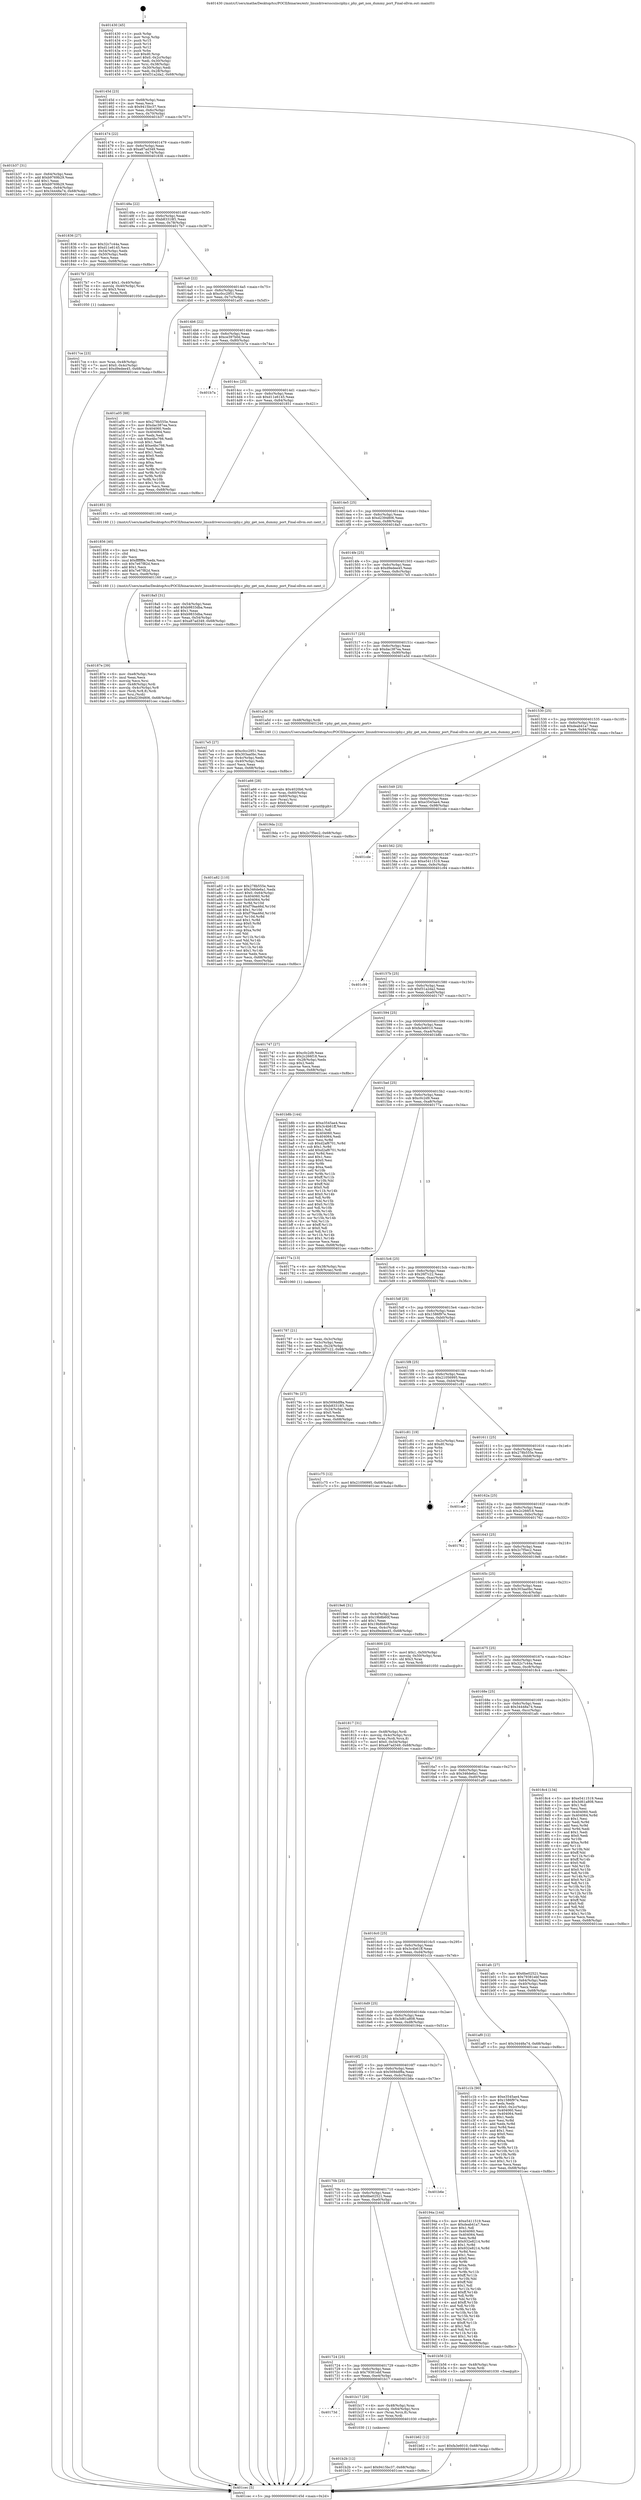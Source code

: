 digraph "0x401430" {
  label = "0x401430 (/mnt/c/Users/mathe/Desktop/tcc/POCII/binaries/extr_linuxdriversscsiisciphy.c_phy_get_non_dummy_port_Final-ollvm.out::main(0))"
  labelloc = "t"
  node[shape=record]

  Entry [label="",width=0.3,height=0.3,shape=circle,fillcolor=black,style=filled]
  "0x40145d" [label="{
     0x40145d [23]\l
     | [instrs]\l
     &nbsp;&nbsp;0x40145d \<+3\>: mov -0x68(%rbp),%eax\l
     &nbsp;&nbsp;0x401460 \<+2\>: mov %eax,%ecx\l
     &nbsp;&nbsp;0x401462 \<+6\>: sub $0x9415bc37,%ecx\l
     &nbsp;&nbsp;0x401468 \<+3\>: mov %eax,-0x6c(%rbp)\l
     &nbsp;&nbsp;0x40146b \<+3\>: mov %ecx,-0x70(%rbp)\l
     &nbsp;&nbsp;0x40146e \<+6\>: je 0000000000401b37 \<main+0x707\>\l
  }"]
  "0x401b37" [label="{
     0x401b37 [31]\l
     | [instrs]\l
     &nbsp;&nbsp;0x401b37 \<+3\>: mov -0x64(%rbp),%eax\l
     &nbsp;&nbsp;0x401b3a \<+5\>: add $0xb9769b29,%eax\l
     &nbsp;&nbsp;0x401b3f \<+3\>: add $0x1,%eax\l
     &nbsp;&nbsp;0x401b42 \<+5\>: sub $0xb9769b29,%eax\l
     &nbsp;&nbsp;0x401b47 \<+3\>: mov %eax,-0x64(%rbp)\l
     &nbsp;&nbsp;0x401b4a \<+7\>: movl $0x34448a74,-0x68(%rbp)\l
     &nbsp;&nbsp;0x401b51 \<+5\>: jmp 0000000000401cec \<main+0x8bc\>\l
  }"]
  "0x401474" [label="{
     0x401474 [22]\l
     | [instrs]\l
     &nbsp;&nbsp;0x401474 \<+5\>: jmp 0000000000401479 \<main+0x49\>\l
     &nbsp;&nbsp;0x401479 \<+3\>: mov -0x6c(%rbp),%eax\l
     &nbsp;&nbsp;0x40147c \<+5\>: sub $0xa87ad349,%eax\l
     &nbsp;&nbsp;0x401481 \<+3\>: mov %eax,-0x74(%rbp)\l
     &nbsp;&nbsp;0x401484 \<+6\>: je 0000000000401836 \<main+0x406\>\l
  }"]
  Exit [label="",width=0.3,height=0.3,shape=circle,fillcolor=black,style=filled,peripheries=2]
  "0x401836" [label="{
     0x401836 [27]\l
     | [instrs]\l
     &nbsp;&nbsp;0x401836 \<+5\>: mov $0x32c7c44a,%eax\l
     &nbsp;&nbsp;0x40183b \<+5\>: mov $0xd11e6145,%ecx\l
     &nbsp;&nbsp;0x401840 \<+3\>: mov -0x54(%rbp),%edx\l
     &nbsp;&nbsp;0x401843 \<+3\>: cmp -0x50(%rbp),%edx\l
     &nbsp;&nbsp;0x401846 \<+3\>: cmovl %ecx,%eax\l
     &nbsp;&nbsp;0x401849 \<+3\>: mov %eax,-0x68(%rbp)\l
     &nbsp;&nbsp;0x40184c \<+5\>: jmp 0000000000401cec \<main+0x8bc\>\l
  }"]
  "0x40148a" [label="{
     0x40148a [22]\l
     | [instrs]\l
     &nbsp;&nbsp;0x40148a \<+5\>: jmp 000000000040148f \<main+0x5f\>\l
     &nbsp;&nbsp;0x40148f \<+3\>: mov -0x6c(%rbp),%eax\l
     &nbsp;&nbsp;0x401492 \<+5\>: sub $0xb83318f1,%eax\l
     &nbsp;&nbsp;0x401497 \<+3\>: mov %eax,-0x78(%rbp)\l
     &nbsp;&nbsp;0x40149a \<+6\>: je 00000000004017b7 \<main+0x387\>\l
  }"]
  "0x401b62" [label="{
     0x401b62 [12]\l
     | [instrs]\l
     &nbsp;&nbsp;0x401b62 \<+7\>: movl $0xfa3e6010,-0x68(%rbp)\l
     &nbsp;&nbsp;0x401b69 \<+5\>: jmp 0000000000401cec \<main+0x8bc\>\l
  }"]
  "0x4017b7" [label="{
     0x4017b7 [23]\l
     | [instrs]\l
     &nbsp;&nbsp;0x4017b7 \<+7\>: movl $0x1,-0x40(%rbp)\l
     &nbsp;&nbsp;0x4017be \<+4\>: movslq -0x40(%rbp),%rax\l
     &nbsp;&nbsp;0x4017c2 \<+4\>: shl $0x3,%rax\l
     &nbsp;&nbsp;0x4017c6 \<+3\>: mov %rax,%rdi\l
     &nbsp;&nbsp;0x4017c9 \<+5\>: call 0000000000401050 \<malloc@plt\>\l
     | [calls]\l
     &nbsp;&nbsp;0x401050 \{1\} (unknown)\l
  }"]
  "0x4014a0" [label="{
     0x4014a0 [22]\l
     | [instrs]\l
     &nbsp;&nbsp;0x4014a0 \<+5\>: jmp 00000000004014a5 \<main+0x75\>\l
     &nbsp;&nbsp;0x4014a5 \<+3\>: mov -0x6c(%rbp),%eax\l
     &nbsp;&nbsp;0x4014a8 \<+5\>: sub $0xc0cc2951,%eax\l
     &nbsp;&nbsp;0x4014ad \<+3\>: mov %eax,-0x7c(%rbp)\l
     &nbsp;&nbsp;0x4014b0 \<+6\>: je 0000000000401a05 \<main+0x5d5\>\l
  }"]
  "0x401b2b" [label="{
     0x401b2b [12]\l
     | [instrs]\l
     &nbsp;&nbsp;0x401b2b \<+7\>: movl $0x9415bc37,-0x68(%rbp)\l
     &nbsp;&nbsp;0x401b32 \<+5\>: jmp 0000000000401cec \<main+0x8bc\>\l
  }"]
  "0x401a05" [label="{
     0x401a05 [88]\l
     | [instrs]\l
     &nbsp;&nbsp;0x401a05 \<+5\>: mov $0x278b555e,%eax\l
     &nbsp;&nbsp;0x401a0a \<+5\>: mov $0xdac387ea,%ecx\l
     &nbsp;&nbsp;0x401a0f \<+7\>: mov 0x404060,%edx\l
     &nbsp;&nbsp;0x401a16 \<+7\>: mov 0x404064,%esi\l
     &nbsp;&nbsp;0x401a1d \<+2\>: mov %edx,%edi\l
     &nbsp;&nbsp;0x401a1f \<+6\>: sub $0xe4bc766,%edi\l
     &nbsp;&nbsp;0x401a25 \<+3\>: sub $0x1,%edi\l
     &nbsp;&nbsp;0x401a28 \<+6\>: add $0xe4bc766,%edi\l
     &nbsp;&nbsp;0x401a2e \<+3\>: imul %edi,%edx\l
     &nbsp;&nbsp;0x401a31 \<+3\>: and $0x1,%edx\l
     &nbsp;&nbsp;0x401a34 \<+3\>: cmp $0x0,%edx\l
     &nbsp;&nbsp;0x401a37 \<+4\>: sete %r8b\l
     &nbsp;&nbsp;0x401a3b \<+3\>: cmp $0xa,%esi\l
     &nbsp;&nbsp;0x401a3e \<+4\>: setl %r9b\l
     &nbsp;&nbsp;0x401a42 \<+3\>: mov %r8b,%r10b\l
     &nbsp;&nbsp;0x401a45 \<+3\>: and %r9b,%r10b\l
     &nbsp;&nbsp;0x401a48 \<+3\>: xor %r9b,%r8b\l
     &nbsp;&nbsp;0x401a4b \<+3\>: or %r8b,%r10b\l
     &nbsp;&nbsp;0x401a4e \<+4\>: test $0x1,%r10b\l
     &nbsp;&nbsp;0x401a52 \<+3\>: cmovne %ecx,%eax\l
     &nbsp;&nbsp;0x401a55 \<+3\>: mov %eax,-0x68(%rbp)\l
     &nbsp;&nbsp;0x401a58 \<+5\>: jmp 0000000000401cec \<main+0x8bc\>\l
  }"]
  "0x4014b6" [label="{
     0x4014b6 [22]\l
     | [instrs]\l
     &nbsp;&nbsp;0x4014b6 \<+5\>: jmp 00000000004014bb \<main+0x8b\>\l
     &nbsp;&nbsp;0x4014bb \<+3\>: mov -0x6c(%rbp),%eax\l
     &nbsp;&nbsp;0x4014be \<+5\>: sub $0xce397b0d,%eax\l
     &nbsp;&nbsp;0x4014c3 \<+3\>: mov %eax,-0x80(%rbp)\l
     &nbsp;&nbsp;0x4014c6 \<+6\>: je 0000000000401b7a \<main+0x74a\>\l
  }"]
  "0x40173d" [label="{
     0x40173d\l
  }", style=dashed]
  "0x401b7a" [label="{
     0x401b7a\l
  }", style=dashed]
  "0x4014cc" [label="{
     0x4014cc [25]\l
     | [instrs]\l
     &nbsp;&nbsp;0x4014cc \<+5\>: jmp 00000000004014d1 \<main+0xa1\>\l
     &nbsp;&nbsp;0x4014d1 \<+3\>: mov -0x6c(%rbp),%eax\l
     &nbsp;&nbsp;0x4014d4 \<+5\>: sub $0xd11e6145,%eax\l
     &nbsp;&nbsp;0x4014d9 \<+6\>: mov %eax,-0x84(%rbp)\l
     &nbsp;&nbsp;0x4014df \<+6\>: je 0000000000401851 \<main+0x421\>\l
  }"]
  "0x401b17" [label="{
     0x401b17 [20]\l
     | [instrs]\l
     &nbsp;&nbsp;0x401b17 \<+4\>: mov -0x48(%rbp),%rax\l
     &nbsp;&nbsp;0x401b1b \<+4\>: movslq -0x64(%rbp),%rcx\l
     &nbsp;&nbsp;0x401b1f \<+4\>: mov (%rax,%rcx,8),%rax\l
     &nbsp;&nbsp;0x401b23 \<+3\>: mov %rax,%rdi\l
     &nbsp;&nbsp;0x401b26 \<+5\>: call 0000000000401030 \<free@plt\>\l
     | [calls]\l
     &nbsp;&nbsp;0x401030 \{1\} (unknown)\l
  }"]
  "0x401851" [label="{
     0x401851 [5]\l
     | [instrs]\l
     &nbsp;&nbsp;0x401851 \<+5\>: call 0000000000401160 \<next_i\>\l
     | [calls]\l
     &nbsp;&nbsp;0x401160 \{1\} (/mnt/c/Users/mathe/Desktop/tcc/POCII/binaries/extr_linuxdriversscsiisciphy.c_phy_get_non_dummy_port_Final-ollvm.out::next_i)\l
  }"]
  "0x4014e5" [label="{
     0x4014e5 [25]\l
     | [instrs]\l
     &nbsp;&nbsp;0x4014e5 \<+5\>: jmp 00000000004014ea \<main+0xba\>\l
     &nbsp;&nbsp;0x4014ea \<+3\>: mov -0x6c(%rbp),%eax\l
     &nbsp;&nbsp;0x4014ed \<+5\>: sub $0xd2394806,%eax\l
     &nbsp;&nbsp;0x4014f2 \<+6\>: mov %eax,-0x88(%rbp)\l
     &nbsp;&nbsp;0x4014f8 \<+6\>: je 00000000004018a5 \<main+0x475\>\l
  }"]
  "0x401724" [label="{
     0x401724 [25]\l
     | [instrs]\l
     &nbsp;&nbsp;0x401724 \<+5\>: jmp 0000000000401729 \<main+0x2f9\>\l
     &nbsp;&nbsp;0x401729 \<+3\>: mov -0x6c(%rbp),%eax\l
     &nbsp;&nbsp;0x40172c \<+5\>: sub $0x79381ebf,%eax\l
     &nbsp;&nbsp;0x401731 \<+6\>: mov %eax,-0xe4(%rbp)\l
     &nbsp;&nbsp;0x401737 \<+6\>: je 0000000000401b17 \<main+0x6e7\>\l
  }"]
  "0x4018a5" [label="{
     0x4018a5 [31]\l
     | [instrs]\l
     &nbsp;&nbsp;0x4018a5 \<+3\>: mov -0x54(%rbp),%eax\l
     &nbsp;&nbsp;0x4018a8 \<+5\>: add $0xb9833dba,%eax\l
     &nbsp;&nbsp;0x4018ad \<+3\>: add $0x1,%eax\l
     &nbsp;&nbsp;0x4018b0 \<+5\>: sub $0xb9833dba,%eax\l
     &nbsp;&nbsp;0x4018b5 \<+3\>: mov %eax,-0x54(%rbp)\l
     &nbsp;&nbsp;0x4018b8 \<+7\>: movl $0xa87ad349,-0x68(%rbp)\l
     &nbsp;&nbsp;0x4018bf \<+5\>: jmp 0000000000401cec \<main+0x8bc\>\l
  }"]
  "0x4014fe" [label="{
     0x4014fe [25]\l
     | [instrs]\l
     &nbsp;&nbsp;0x4014fe \<+5\>: jmp 0000000000401503 \<main+0xd3\>\l
     &nbsp;&nbsp;0x401503 \<+3\>: mov -0x6c(%rbp),%eax\l
     &nbsp;&nbsp;0x401506 \<+5\>: sub $0xd9edee45,%eax\l
     &nbsp;&nbsp;0x40150b \<+6\>: mov %eax,-0x8c(%rbp)\l
     &nbsp;&nbsp;0x401511 \<+6\>: je 00000000004017e5 \<main+0x3b5\>\l
  }"]
  "0x401b56" [label="{
     0x401b56 [12]\l
     | [instrs]\l
     &nbsp;&nbsp;0x401b56 \<+4\>: mov -0x48(%rbp),%rax\l
     &nbsp;&nbsp;0x401b5a \<+3\>: mov %rax,%rdi\l
     &nbsp;&nbsp;0x401b5d \<+5\>: call 0000000000401030 \<free@plt\>\l
     | [calls]\l
     &nbsp;&nbsp;0x401030 \{1\} (unknown)\l
  }"]
  "0x4017e5" [label="{
     0x4017e5 [27]\l
     | [instrs]\l
     &nbsp;&nbsp;0x4017e5 \<+5\>: mov $0xc0cc2951,%eax\l
     &nbsp;&nbsp;0x4017ea \<+5\>: mov $0x303aa0bc,%ecx\l
     &nbsp;&nbsp;0x4017ef \<+3\>: mov -0x4c(%rbp),%edx\l
     &nbsp;&nbsp;0x4017f2 \<+3\>: cmp -0x40(%rbp),%edx\l
     &nbsp;&nbsp;0x4017f5 \<+3\>: cmovl %ecx,%eax\l
     &nbsp;&nbsp;0x4017f8 \<+3\>: mov %eax,-0x68(%rbp)\l
     &nbsp;&nbsp;0x4017fb \<+5\>: jmp 0000000000401cec \<main+0x8bc\>\l
  }"]
  "0x401517" [label="{
     0x401517 [25]\l
     | [instrs]\l
     &nbsp;&nbsp;0x401517 \<+5\>: jmp 000000000040151c \<main+0xec\>\l
     &nbsp;&nbsp;0x40151c \<+3\>: mov -0x6c(%rbp),%eax\l
     &nbsp;&nbsp;0x40151f \<+5\>: sub $0xdac387ea,%eax\l
     &nbsp;&nbsp;0x401524 \<+6\>: mov %eax,-0x90(%rbp)\l
     &nbsp;&nbsp;0x40152a \<+6\>: je 0000000000401a5d \<main+0x62d\>\l
  }"]
  "0x40170b" [label="{
     0x40170b [25]\l
     | [instrs]\l
     &nbsp;&nbsp;0x40170b \<+5\>: jmp 0000000000401710 \<main+0x2e0\>\l
     &nbsp;&nbsp;0x401710 \<+3\>: mov -0x6c(%rbp),%eax\l
     &nbsp;&nbsp;0x401713 \<+5\>: sub $0x6be02521,%eax\l
     &nbsp;&nbsp;0x401718 \<+6\>: mov %eax,-0xe0(%rbp)\l
     &nbsp;&nbsp;0x40171e \<+6\>: je 0000000000401b56 \<main+0x726\>\l
  }"]
  "0x401a5d" [label="{
     0x401a5d [9]\l
     | [instrs]\l
     &nbsp;&nbsp;0x401a5d \<+4\>: mov -0x48(%rbp),%rdi\l
     &nbsp;&nbsp;0x401a61 \<+5\>: call 0000000000401240 \<phy_get_non_dummy_port\>\l
     | [calls]\l
     &nbsp;&nbsp;0x401240 \{1\} (/mnt/c/Users/mathe/Desktop/tcc/POCII/binaries/extr_linuxdriversscsiisciphy.c_phy_get_non_dummy_port_Final-ollvm.out::phy_get_non_dummy_port)\l
  }"]
  "0x401530" [label="{
     0x401530 [25]\l
     | [instrs]\l
     &nbsp;&nbsp;0x401530 \<+5\>: jmp 0000000000401535 \<main+0x105\>\l
     &nbsp;&nbsp;0x401535 \<+3\>: mov -0x6c(%rbp),%eax\l
     &nbsp;&nbsp;0x401538 \<+5\>: sub $0xdeab41a7,%eax\l
     &nbsp;&nbsp;0x40153d \<+6\>: mov %eax,-0x94(%rbp)\l
     &nbsp;&nbsp;0x401543 \<+6\>: je 00000000004019da \<main+0x5aa\>\l
  }"]
  "0x401b6e" [label="{
     0x401b6e\l
  }", style=dashed]
  "0x4019da" [label="{
     0x4019da [12]\l
     | [instrs]\l
     &nbsp;&nbsp;0x4019da \<+7\>: movl $0x2c7f5ec2,-0x68(%rbp)\l
     &nbsp;&nbsp;0x4019e1 \<+5\>: jmp 0000000000401cec \<main+0x8bc\>\l
  }"]
  "0x401549" [label="{
     0x401549 [25]\l
     | [instrs]\l
     &nbsp;&nbsp;0x401549 \<+5\>: jmp 000000000040154e \<main+0x11e\>\l
     &nbsp;&nbsp;0x40154e \<+3\>: mov -0x6c(%rbp),%eax\l
     &nbsp;&nbsp;0x401551 \<+5\>: sub $0xe3545ae4,%eax\l
     &nbsp;&nbsp;0x401556 \<+6\>: mov %eax,-0x98(%rbp)\l
     &nbsp;&nbsp;0x40155c \<+6\>: je 0000000000401cde \<main+0x8ae\>\l
  }"]
  "0x401a82" [label="{
     0x401a82 [110]\l
     | [instrs]\l
     &nbsp;&nbsp;0x401a82 \<+5\>: mov $0x278b555e,%ecx\l
     &nbsp;&nbsp;0x401a87 \<+5\>: mov $0x346de6a1,%edx\l
     &nbsp;&nbsp;0x401a8c \<+7\>: movl $0x0,-0x64(%rbp)\l
     &nbsp;&nbsp;0x401a93 \<+8\>: mov 0x404060,%r8d\l
     &nbsp;&nbsp;0x401a9b \<+8\>: mov 0x404064,%r9d\l
     &nbsp;&nbsp;0x401aa3 \<+3\>: mov %r8d,%r10d\l
     &nbsp;&nbsp;0x401aa6 \<+7\>: add $0xf79aa46d,%r10d\l
     &nbsp;&nbsp;0x401aad \<+4\>: sub $0x1,%r10d\l
     &nbsp;&nbsp;0x401ab1 \<+7\>: sub $0xf79aa46d,%r10d\l
     &nbsp;&nbsp;0x401ab8 \<+4\>: imul %r10d,%r8d\l
     &nbsp;&nbsp;0x401abc \<+4\>: and $0x1,%r8d\l
     &nbsp;&nbsp;0x401ac0 \<+4\>: cmp $0x0,%r8d\l
     &nbsp;&nbsp;0x401ac4 \<+4\>: sete %r11b\l
     &nbsp;&nbsp;0x401ac8 \<+4\>: cmp $0xa,%r9d\l
     &nbsp;&nbsp;0x401acc \<+3\>: setl %bl\l
     &nbsp;&nbsp;0x401acf \<+3\>: mov %r11b,%r14b\l
     &nbsp;&nbsp;0x401ad2 \<+3\>: and %bl,%r14b\l
     &nbsp;&nbsp;0x401ad5 \<+3\>: xor %bl,%r11b\l
     &nbsp;&nbsp;0x401ad8 \<+3\>: or %r11b,%r14b\l
     &nbsp;&nbsp;0x401adb \<+4\>: test $0x1,%r14b\l
     &nbsp;&nbsp;0x401adf \<+3\>: cmovne %edx,%ecx\l
     &nbsp;&nbsp;0x401ae2 \<+3\>: mov %ecx,-0x68(%rbp)\l
     &nbsp;&nbsp;0x401ae5 \<+6\>: mov %eax,-0xec(%rbp)\l
     &nbsp;&nbsp;0x401aeb \<+5\>: jmp 0000000000401cec \<main+0x8bc\>\l
  }"]
  "0x401cde" [label="{
     0x401cde\l
  }", style=dashed]
  "0x401562" [label="{
     0x401562 [25]\l
     | [instrs]\l
     &nbsp;&nbsp;0x401562 \<+5\>: jmp 0000000000401567 \<main+0x137\>\l
     &nbsp;&nbsp;0x401567 \<+3\>: mov -0x6c(%rbp),%eax\l
     &nbsp;&nbsp;0x40156a \<+5\>: sub $0xe5411519,%eax\l
     &nbsp;&nbsp;0x40156f \<+6\>: mov %eax,-0x9c(%rbp)\l
     &nbsp;&nbsp;0x401575 \<+6\>: je 0000000000401c94 \<main+0x864\>\l
  }"]
  "0x401a66" [label="{
     0x401a66 [28]\l
     | [instrs]\l
     &nbsp;&nbsp;0x401a66 \<+10\>: movabs $0x4020b6,%rdi\l
     &nbsp;&nbsp;0x401a70 \<+4\>: mov %rax,-0x60(%rbp)\l
     &nbsp;&nbsp;0x401a74 \<+4\>: mov -0x60(%rbp),%rax\l
     &nbsp;&nbsp;0x401a78 \<+3\>: mov (%rax),%rsi\l
     &nbsp;&nbsp;0x401a7b \<+2\>: mov $0x0,%al\l
     &nbsp;&nbsp;0x401a7d \<+5\>: call 0000000000401040 \<printf@plt\>\l
     | [calls]\l
     &nbsp;&nbsp;0x401040 \{1\} (unknown)\l
  }"]
  "0x401c94" [label="{
     0x401c94\l
  }", style=dashed]
  "0x40157b" [label="{
     0x40157b [25]\l
     | [instrs]\l
     &nbsp;&nbsp;0x40157b \<+5\>: jmp 0000000000401580 \<main+0x150\>\l
     &nbsp;&nbsp;0x401580 \<+3\>: mov -0x6c(%rbp),%eax\l
     &nbsp;&nbsp;0x401583 \<+5\>: sub $0xf31a2da2,%eax\l
     &nbsp;&nbsp;0x401588 \<+6\>: mov %eax,-0xa0(%rbp)\l
     &nbsp;&nbsp;0x40158e \<+6\>: je 0000000000401747 \<main+0x317\>\l
  }"]
  "0x4016f2" [label="{
     0x4016f2 [25]\l
     | [instrs]\l
     &nbsp;&nbsp;0x4016f2 \<+5\>: jmp 00000000004016f7 \<main+0x2c7\>\l
     &nbsp;&nbsp;0x4016f7 \<+3\>: mov -0x6c(%rbp),%eax\l
     &nbsp;&nbsp;0x4016fa \<+5\>: sub $0x569ddf8a,%eax\l
     &nbsp;&nbsp;0x4016ff \<+6\>: mov %eax,-0xdc(%rbp)\l
     &nbsp;&nbsp;0x401705 \<+6\>: je 0000000000401b6e \<main+0x73e\>\l
  }"]
  "0x401747" [label="{
     0x401747 [27]\l
     | [instrs]\l
     &nbsp;&nbsp;0x401747 \<+5\>: mov $0xc0c2d9,%eax\l
     &nbsp;&nbsp;0x40174c \<+5\>: mov $0x2c266f18,%ecx\l
     &nbsp;&nbsp;0x401751 \<+3\>: mov -0x28(%rbp),%edx\l
     &nbsp;&nbsp;0x401754 \<+3\>: cmp $0x2,%edx\l
     &nbsp;&nbsp;0x401757 \<+3\>: cmovne %ecx,%eax\l
     &nbsp;&nbsp;0x40175a \<+3\>: mov %eax,-0x68(%rbp)\l
     &nbsp;&nbsp;0x40175d \<+5\>: jmp 0000000000401cec \<main+0x8bc\>\l
  }"]
  "0x401594" [label="{
     0x401594 [25]\l
     | [instrs]\l
     &nbsp;&nbsp;0x401594 \<+5\>: jmp 0000000000401599 \<main+0x169\>\l
     &nbsp;&nbsp;0x401599 \<+3\>: mov -0x6c(%rbp),%eax\l
     &nbsp;&nbsp;0x40159c \<+5\>: sub $0xfa3e6010,%eax\l
     &nbsp;&nbsp;0x4015a1 \<+6\>: mov %eax,-0xa4(%rbp)\l
     &nbsp;&nbsp;0x4015a7 \<+6\>: je 0000000000401b8b \<main+0x75b\>\l
  }"]
  "0x401cec" [label="{
     0x401cec [5]\l
     | [instrs]\l
     &nbsp;&nbsp;0x401cec \<+5\>: jmp 000000000040145d \<main+0x2d\>\l
  }"]
  "0x401430" [label="{
     0x401430 [45]\l
     | [instrs]\l
     &nbsp;&nbsp;0x401430 \<+1\>: push %rbp\l
     &nbsp;&nbsp;0x401431 \<+3\>: mov %rsp,%rbp\l
     &nbsp;&nbsp;0x401434 \<+2\>: push %r15\l
     &nbsp;&nbsp;0x401436 \<+2\>: push %r14\l
     &nbsp;&nbsp;0x401438 \<+2\>: push %r12\l
     &nbsp;&nbsp;0x40143a \<+1\>: push %rbx\l
     &nbsp;&nbsp;0x40143b \<+7\>: sub $0xd0,%rsp\l
     &nbsp;&nbsp;0x401442 \<+7\>: movl $0x0,-0x2c(%rbp)\l
     &nbsp;&nbsp;0x401449 \<+3\>: mov %edi,-0x30(%rbp)\l
     &nbsp;&nbsp;0x40144c \<+4\>: mov %rsi,-0x38(%rbp)\l
     &nbsp;&nbsp;0x401450 \<+3\>: mov -0x30(%rbp),%edi\l
     &nbsp;&nbsp;0x401453 \<+3\>: mov %edi,-0x28(%rbp)\l
     &nbsp;&nbsp;0x401456 \<+7\>: movl $0xf31a2da2,-0x68(%rbp)\l
  }"]
  "0x40194a" [label="{
     0x40194a [144]\l
     | [instrs]\l
     &nbsp;&nbsp;0x40194a \<+5\>: mov $0xe5411519,%eax\l
     &nbsp;&nbsp;0x40194f \<+5\>: mov $0xdeab41a7,%ecx\l
     &nbsp;&nbsp;0x401954 \<+2\>: mov $0x1,%dl\l
     &nbsp;&nbsp;0x401956 \<+7\>: mov 0x404060,%esi\l
     &nbsp;&nbsp;0x40195d \<+7\>: mov 0x404064,%edi\l
     &nbsp;&nbsp;0x401964 \<+3\>: mov %esi,%r8d\l
     &nbsp;&nbsp;0x401967 \<+7\>: add $0x932e8214,%r8d\l
     &nbsp;&nbsp;0x40196e \<+4\>: sub $0x1,%r8d\l
     &nbsp;&nbsp;0x401972 \<+7\>: sub $0x932e8214,%r8d\l
     &nbsp;&nbsp;0x401979 \<+4\>: imul %r8d,%esi\l
     &nbsp;&nbsp;0x40197d \<+3\>: and $0x1,%esi\l
     &nbsp;&nbsp;0x401980 \<+3\>: cmp $0x0,%esi\l
     &nbsp;&nbsp;0x401983 \<+4\>: sete %r9b\l
     &nbsp;&nbsp;0x401987 \<+3\>: cmp $0xa,%edi\l
     &nbsp;&nbsp;0x40198a \<+4\>: setl %r10b\l
     &nbsp;&nbsp;0x40198e \<+3\>: mov %r9b,%r11b\l
     &nbsp;&nbsp;0x401991 \<+4\>: xor $0xff,%r11b\l
     &nbsp;&nbsp;0x401995 \<+3\>: mov %r10b,%bl\l
     &nbsp;&nbsp;0x401998 \<+3\>: xor $0xff,%bl\l
     &nbsp;&nbsp;0x40199b \<+3\>: xor $0x1,%dl\l
     &nbsp;&nbsp;0x40199e \<+3\>: mov %r11b,%r14b\l
     &nbsp;&nbsp;0x4019a1 \<+4\>: and $0xff,%r14b\l
     &nbsp;&nbsp;0x4019a5 \<+3\>: and %dl,%r9b\l
     &nbsp;&nbsp;0x4019a8 \<+3\>: mov %bl,%r15b\l
     &nbsp;&nbsp;0x4019ab \<+4\>: and $0xff,%r15b\l
     &nbsp;&nbsp;0x4019af \<+3\>: and %dl,%r10b\l
     &nbsp;&nbsp;0x4019b2 \<+3\>: or %r9b,%r14b\l
     &nbsp;&nbsp;0x4019b5 \<+3\>: or %r10b,%r15b\l
     &nbsp;&nbsp;0x4019b8 \<+3\>: xor %r15b,%r14b\l
     &nbsp;&nbsp;0x4019bb \<+3\>: or %bl,%r11b\l
     &nbsp;&nbsp;0x4019be \<+4\>: xor $0xff,%r11b\l
     &nbsp;&nbsp;0x4019c2 \<+3\>: or $0x1,%dl\l
     &nbsp;&nbsp;0x4019c5 \<+3\>: and %dl,%r11b\l
     &nbsp;&nbsp;0x4019c8 \<+3\>: or %r11b,%r14b\l
     &nbsp;&nbsp;0x4019cb \<+4\>: test $0x1,%r14b\l
     &nbsp;&nbsp;0x4019cf \<+3\>: cmovne %ecx,%eax\l
     &nbsp;&nbsp;0x4019d2 \<+3\>: mov %eax,-0x68(%rbp)\l
     &nbsp;&nbsp;0x4019d5 \<+5\>: jmp 0000000000401cec \<main+0x8bc\>\l
  }"]
  "0x401b8b" [label="{
     0x401b8b [144]\l
     | [instrs]\l
     &nbsp;&nbsp;0x401b8b \<+5\>: mov $0xe3545ae4,%eax\l
     &nbsp;&nbsp;0x401b90 \<+5\>: mov $0x3c4b61ff,%ecx\l
     &nbsp;&nbsp;0x401b95 \<+2\>: mov $0x1,%dl\l
     &nbsp;&nbsp;0x401b97 \<+7\>: mov 0x404060,%esi\l
     &nbsp;&nbsp;0x401b9e \<+7\>: mov 0x404064,%edi\l
     &nbsp;&nbsp;0x401ba5 \<+3\>: mov %esi,%r8d\l
     &nbsp;&nbsp;0x401ba8 \<+7\>: sub $0xd2af6701,%r8d\l
     &nbsp;&nbsp;0x401baf \<+4\>: sub $0x1,%r8d\l
     &nbsp;&nbsp;0x401bb3 \<+7\>: add $0xd2af6701,%r8d\l
     &nbsp;&nbsp;0x401bba \<+4\>: imul %r8d,%esi\l
     &nbsp;&nbsp;0x401bbe \<+3\>: and $0x1,%esi\l
     &nbsp;&nbsp;0x401bc1 \<+3\>: cmp $0x0,%esi\l
     &nbsp;&nbsp;0x401bc4 \<+4\>: sete %r9b\l
     &nbsp;&nbsp;0x401bc8 \<+3\>: cmp $0xa,%edi\l
     &nbsp;&nbsp;0x401bcb \<+4\>: setl %r10b\l
     &nbsp;&nbsp;0x401bcf \<+3\>: mov %r9b,%r11b\l
     &nbsp;&nbsp;0x401bd2 \<+4\>: xor $0xff,%r11b\l
     &nbsp;&nbsp;0x401bd6 \<+3\>: mov %r10b,%bl\l
     &nbsp;&nbsp;0x401bd9 \<+3\>: xor $0xff,%bl\l
     &nbsp;&nbsp;0x401bdc \<+3\>: xor $0x0,%dl\l
     &nbsp;&nbsp;0x401bdf \<+3\>: mov %r11b,%r14b\l
     &nbsp;&nbsp;0x401be2 \<+4\>: and $0x0,%r14b\l
     &nbsp;&nbsp;0x401be6 \<+3\>: and %dl,%r9b\l
     &nbsp;&nbsp;0x401be9 \<+3\>: mov %bl,%r15b\l
     &nbsp;&nbsp;0x401bec \<+4\>: and $0x0,%r15b\l
     &nbsp;&nbsp;0x401bf0 \<+3\>: and %dl,%r10b\l
     &nbsp;&nbsp;0x401bf3 \<+3\>: or %r9b,%r14b\l
     &nbsp;&nbsp;0x401bf6 \<+3\>: or %r10b,%r15b\l
     &nbsp;&nbsp;0x401bf9 \<+3\>: xor %r15b,%r14b\l
     &nbsp;&nbsp;0x401bfc \<+3\>: or %bl,%r11b\l
     &nbsp;&nbsp;0x401bff \<+4\>: xor $0xff,%r11b\l
     &nbsp;&nbsp;0x401c03 \<+3\>: or $0x0,%dl\l
     &nbsp;&nbsp;0x401c06 \<+3\>: and %dl,%r11b\l
     &nbsp;&nbsp;0x401c09 \<+3\>: or %r11b,%r14b\l
     &nbsp;&nbsp;0x401c0c \<+4\>: test $0x1,%r14b\l
     &nbsp;&nbsp;0x401c10 \<+3\>: cmovne %ecx,%eax\l
     &nbsp;&nbsp;0x401c13 \<+3\>: mov %eax,-0x68(%rbp)\l
     &nbsp;&nbsp;0x401c16 \<+5\>: jmp 0000000000401cec \<main+0x8bc\>\l
  }"]
  "0x4015ad" [label="{
     0x4015ad [25]\l
     | [instrs]\l
     &nbsp;&nbsp;0x4015ad \<+5\>: jmp 00000000004015b2 \<main+0x182\>\l
     &nbsp;&nbsp;0x4015b2 \<+3\>: mov -0x6c(%rbp),%eax\l
     &nbsp;&nbsp;0x4015b5 \<+5\>: sub $0xc0c2d9,%eax\l
     &nbsp;&nbsp;0x4015ba \<+6\>: mov %eax,-0xa8(%rbp)\l
     &nbsp;&nbsp;0x4015c0 \<+6\>: je 000000000040177a \<main+0x34a\>\l
  }"]
  "0x4016d9" [label="{
     0x4016d9 [25]\l
     | [instrs]\l
     &nbsp;&nbsp;0x4016d9 \<+5\>: jmp 00000000004016de \<main+0x2ae\>\l
     &nbsp;&nbsp;0x4016de \<+3\>: mov -0x6c(%rbp),%eax\l
     &nbsp;&nbsp;0x4016e1 \<+5\>: sub $0x3d61a808,%eax\l
     &nbsp;&nbsp;0x4016e6 \<+6\>: mov %eax,-0xd8(%rbp)\l
     &nbsp;&nbsp;0x4016ec \<+6\>: je 000000000040194a \<main+0x51a\>\l
  }"]
  "0x40177a" [label="{
     0x40177a [13]\l
     | [instrs]\l
     &nbsp;&nbsp;0x40177a \<+4\>: mov -0x38(%rbp),%rax\l
     &nbsp;&nbsp;0x40177e \<+4\>: mov 0x8(%rax),%rdi\l
     &nbsp;&nbsp;0x401782 \<+5\>: call 0000000000401060 \<atoi@plt\>\l
     | [calls]\l
     &nbsp;&nbsp;0x401060 \{1\} (unknown)\l
  }"]
  "0x4015c6" [label="{
     0x4015c6 [25]\l
     | [instrs]\l
     &nbsp;&nbsp;0x4015c6 \<+5\>: jmp 00000000004015cb \<main+0x19b\>\l
     &nbsp;&nbsp;0x4015cb \<+3\>: mov -0x6c(%rbp),%eax\l
     &nbsp;&nbsp;0x4015ce \<+5\>: sub $0x26f7c22,%eax\l
     &nbsp;&nbsp;0x4015d3 \<+6\>: mov %eax,-0xac(%rbp)\l
     &nbsp;&nbsp;0x4015d9 \<+6\>: je 000000000040179c \<main+0x36c\>\l
  }"]
  "0x401787" [label="{
     0x401787 [21]\l
     | [instrs]\l
     &nbsp;&nbsp;0x401787 \<+3\>: mov %eax,-0x3c(%rbp)\l
     &nbsp;&nbsp;0x40178a \<+3\>: mov -0x3c(%rbp),%eax\l
     &nbsp;&nbsp;0x40178d \<+3\>: mov %eax,-0x24(%rbp)\l
     &nbsp;&nbsp;0x401790 \<+7\>: movl $0x26f7c22,-0x68(%rbp)\l
     &nbsp;&nbsp;0x401797 \<+5\>: jmp 0000000000401cec \<main+0x8bc\>\l
  }"]
  "0x401c1b" [label="{
     0x401c1b [90]\l
     | [instrs]\l
     &nbsp;&nbsp;0x401c1b \<+5\>: mov $0xe3545ae4,%eax\l
     &nbsp;&nbsp;0x401c20 \<+5\>: mov $0x1586f97e,%ecx\l
     &nbsp;&nbsp;0x401c25 \<+2\>: xor %edx,%edx\l
     &nbsp;&nbsp;0x401c27 \<+7\>: movl $0x0,-0x2c(%rbp)\l
     &nbsp;&nbsp;0x401c2e \<+7\>: mov 0x404060,%esi\l
     &nbsp;&nbsp;0x401c35 \<+7\>: mov 0x404064,%edi\l
     &nbsp;&nbsp;0x401c3c \<+3\>: sub $0x1,%edx\l
     &nbsp;&nbsp;0x401c3f \<+3\>: mov %esi,%r8d\l
     &nbsp;&nbsp;0x401c42 \<+3\>: add %edx,%r8d\l
     &nbsp;&nbsp;0x401c45 \<+4\>: imul %r8d,%esi\l
     &nbsp;&nbsp;0x401c49 \<+3\>: and $0x1,%esi\l
     &nbsp;&nbsp;0x401c4c \<+3\>: cmp $0x0,%esi\l
     &nbsp;&nbsp;0x401c4f \<+4\>: sete %r9b\l
     &nbsp;&nbsp;0x401c53 \<+3\>: cmp $0xa,%edi\l
     &nbsp;&nbsp;0x401c56 \<+4\>: setl %r10b\l
     &nbsp;&nbsp;0x401c5a \<+3\>: mov %r9b,%r11b\l
     &nbsp;&nbsp;0x401c5d \<+3\>: and %r10b,%r11b\l
     &nbsp;&nbsp;0x401c60 \<+3\>: xor %r10b,%r9b\l
     &nbsp;&nbsp;0x401c63 \<+3\>: or %r9b,%r11b\l
     &nbsp;&nbsp;0x401c66 \<+4\>: test $0x1,%r11b\l
     &nbsp;&nbsp;0x401c6a \<+3\>: cmovne %ecx,%eax\l
     &nbsp;&nbsp;0x401c6d \<+3\>: mov %eax,-0x68(%rbp)\l
     &nbsp;&nbsp;0x401c70 \<+5\>: jmp 0000000000401cec \<main+0x8bc\>\l
  }"]
  "0x40179c" [label="{
     0x40179c [27]\l
     | [instrs]\l
     &nbsp;&nbsp;0x40179c \<+5\>: mov $0x569ddf8a,%eax\l
     &nbsp;&nbsp;0x4017a1 \<+5\>: mov $0xb83318f1,%ecx\l
     &nbsp;&nbsp;0x4017a6 \<+3\>: mov -0x24(%rbp),%edx\l
     &nbsp;&nbsp;0x4017a9 \<+3\>: cmp $0x0,%edx\l
     &nbsp;&nbsp;0x4017ac \<+3\>: cmove %ecx,%eax\l
     &nbsp;&nbsp;0x4017af \<+3\>: mov %eax,-0x68(%rbp)\l
     &nbsp;&nbsp;0x4017b2 \<+5\>: jmp 0000000000401cec \<main+0x8bc\>\l
  }"]
  "0x4015df" [label="{
     0x4015df [25]\l
     | [instrs]\l
     &nbsp;&nbsp;0x4015df \<+5\>: jmp 00000000004015e4 \<main+0x1b4\>\l
     &nbsp;&nbsp;0x4015e4 \<+3\>: mov -0x6c(%rbp),%eax\l
     &nbsp;&nbsp;0x4015e7 \<+5\>: sub $0x1586f97e,%eax\l
     &nbsp;&nbsp;0x4015ec \<+6\>: mov %eax,-0xb0(%rbp)\l
     &nbsp;&nbsp;0x4015f2 \<+6\>: je 0000000000401c75 \<main+0x845\>\l
  }"]
  "0x4017ce" [label="{
     0x4017ce [23]\l
     | [instrs]\l
     &nbsp;&nbsp;0x4017ce \<+4\>: mov %rax,-0x48(%rbp)\l
     &nbsp;&nbsp;0x4017d2 \<+7\>: movl $0x0,-0x4c(%rbp)\l
     &nbsp;&nbsp;0x4017d9 \<+7\>: movl $0xd9edee45,-0x68(%rbp)\l
     &nbsp;&nbsp;0x4017e0 \<+5\>: jmp 0000000000401cec \<main+0x8bc\>\l
  }"]
  "0x4016c0" [label="{
     0x4016c0 [25]\l
     | [instrs]\l
     &nbsp;&nbsp;0x4016c0 \<+5\>: jmp 00000000004016c5 \<main+0x295\>\l
     &nbsp;&nbsp;0x4016c5 \<+3\>: mov -0x6c(%rbp),%eax\l
     &nbsp;&nbsp;0x4016c8 \<+5\>: sub $0x3c4b61ff,%eax\l
     &nbsp;&nbsp;0x4016cd \<+6\>: mov %eax,-0xd4(%rbp)\l
     &nbsp;&nbsp;0x4016d3 \<+6\>: je 0000000000401c1b \<main+0x7eb\>\l
  }"]
  "0x401c75" [label="{
     0x401c75 [12]\l
     | [instrs]\l
     &nbsp;&nbsp;0x401c75 \<+7\>: movl $0x21056995,-0x68(%rbp)\l
     &nbsp;&nbsp;0x401c7c \<+5\>: jmp 0000000000401cec \<main+0x8bc\>\l
  }"]
  "0x4015f8" [label="{
     0x4015f8 [25]\l
     | [instrs]\l
     &nbsp;&nbsp;0x4015f8 \<+5\>: jmp 00000000004015fd \<main+0x1cd\>\l
     &nbsp;&nbsp;0x4015fd \<+3\>: mov -0x6c(%rbp),%eax\l
     &nbsp;&nbsp;0x401600 \<+5\>: sub $0x21056995,%eax\l
     &nbsp;&nbsp;0x401605 \<+6\>: mov %eax,-0xb4(%rbp)\l
     &nbsp;&nbsp;0x40160b \<+6\>: je 0000000000401c81 \<main+0x851\>\l
  }"]
  "0x401af0" [label="{
     0x401af0 [12]\l
     | [instrs]\l
     &nbsp;&nbsp;0x401af0 \<+7\>: movl $0x34448a74,-0x68(%rbp)\l
     &nbsp;&nbsp;0x401af7 \<+5\>: jmp 0000000000401cec \<main+0x8bc\>\l
  }"]
  "0x401c81" [label="{
     0x401c81 [19]\l
     | [instrs]\l
     &nbsp;&nbsp;0x401c81 \<+3\>: mov -0x2c(%rbp),%eax\l
     &nbsp;&nbsp;0x401c84 \<+7\>: add $0xd0,%rsp\l
     &nbsp;&nbsp;0x401c8b \<+1\>: pop %rbx\l
     &nbsp;&nbsp;0x401c8c \<+2\>: pop %r12\l
     &nbsp;&nbsp;0x401c8e \<+2\>: pop %r14\l
     &nbsp;&nbsp;0x401c90 \<+2\>: pop %r15\l
     &nbsp;&nbsp;0x401c92 \<+1\>: pop %rbp\l
     &nbsp;&nbsp;0x401c93 \<+1\>: ret\l
  }"]
  "0x401611" [label="{
     0x401611 [25]\l
     | [instrs]\l
     &nbsp;&nbsp;0x401611 \<+5\>: jmp 0000000000401616 \<main+0x1e6\>\l
     &nbsp;&nbsp;0x401616 \<+3\>: mov -0x6c(%rbp),%eax\l
     &nbsp;&nbsp;0x401619 \<+5\>: sub $0x278b555e,%eax\l
     &nbsp;&nbsp;0x40161e \<+6\>: mov %eax,-0xb8(%rbp)\l
     &nbsp;&nbsp;0x401624 \<+6\>: je 0000000000401ca0 \<main+0x870\>\l
  }"]
  "0x4016a7" [label="{
     0x4016a7 [25]\l
     | [instrs]\l
     &nbsp;&nbsp;0x4016a7 \<+5\>: jmp 00000000004016ac \<main+0x27c\>\l
     &nbsp;&nbsp;0x4016ac \<+3\>: mov -0x6c(%rbp),%eax\l
     &nbsp;&nbsp;0x4016af \<+5\>: sub $0x346de6a1,%eax\l
     &nbsp;&nbsp;0x4016b4 \<+6\>: mov %eax,-0xd0(%rbp)\l
     &nbsp;&nbsp;0x4016ba \<+6\>: je 0000000000401af0 \<main+0x6c0\>\l
  }"]
  "0x401ca0" [label="{
     0x401ca0\l
  }", style=dashed]
  "0x40162a" [label="{
     0x40162a [25]\l
     | [instrs]\l
     &nbsp;&nbsp;0x40162a \<+5\>: jmp 000000000040162f \<main+0x1ff\>\l
     &nbsp;&nbsp;0x40162f \<+3\>: mov -0x6c(%rbp),%eax\l
     &nbsp;&nbsp;0x401632 \<+5\>: sub $0x2c266f18,%eax\l
     &nbsp;&nbsp;0x401637 \<+6\>: mov %eax,-0xbc(%rbp)\l
     &nbsp;&nbsp;0x40163d \<+6\>: je 0000000000401762 \<main+0x332\>\l
  }"]
  "0x401afc" [label="{
     0x401afc [27]\l
     | [instrs]\l
     &nbsp;&nbsp;0x401afc \<+5\>: mov $0x6be02521,%eax\l
     &nbsp;&nbsp;0x401b01 \<+5\>: mov $0x79381ebf,%ecx\l
     &nbsp;&nbsp;0x401b06 \<+3\>: mov -0x64(%rbp),%edx\l
     &nbsp;&nbsp;0x401b09 \<+3\>: cmp -0x40(%rbp),%edx\l
     &nbsp;&nbsp;0x401b0c \<+3\>: cmovl %ecx,%eax\l
     &nbsp;&nbsp;0x401b0f \<+3\>: mov %eax,-0x68(%rbp)\l
     &nbsp;&nbsp;0x401b12 \<+5\>: jmp 0000000000401cec \<main+0x8bc\>\l
  }"]
  "0x401762" [label="{
     0x401762\l
  }", style=dashed]
  "0x401643" [label="{
     0x401643 [25]\l
     | [instrs]\l
     &nbsp;&nbsp;0x401643 \<+5\>: jmp 0000000000401648 \<main+0x218\>\l
     &nbsp;&nbsp;0x401648 \<+3\>: mov -0x6c(%rbp),%eax\l
     &nbsp;&nbsp;0x40164b \<+5\>: sub $0x2c7f5ec2,%eax\l
     &nbsp;&nbsp;0x401650 \<+6\>: mov %eax,-0xc0(%rbp)\l
     &nbsp;&nbsp;0x401656 \<+6\>: je 00000000004019e6 \<main+0x5b6\>\l
  }"]
  "0x40168e" [label="{
     0x40168e [25]\l
     | [instrs]\l
     &nbsp;&nbsp;0x40168e \<+5\>: jmp 0000000000401693 \<main+0x263\>\l
     &nbsp;&nbsp;0x401693 \<+3\>: mov -0x6c(%rbp),%eax\l
     &nbsp;&nbsp;0x401696 \<+5\>: sub $0x34448a74,%eax\l
     &nbsp;&nbsp;0x40169b \<+6\>: mov %eax,-0xcc(%rbp)\l
     &nbsp;&nbsp;0x4016a1 \<+6\>: je 0000000000401afc \<main+0x6cc\>\l
  }"]
  "0x4019e6" [label="{
     0x4019e6 [31]\l
     | [instrs]\l
     &nbsp;&nbsp;0x4019e6 \<+3\>: mov -0x4c(%rbp),%eax\l
     &nbsp;&nbsp;0x4019e9 \<+5\>: sub $0x19b8b60f,%eax\l
     &nbsp;&nbsp;0x4019ee \<+3\>: add $0x1,%eax\l
     &nbsp;&nbsp;0x4019f1 \<+5\>: add $0x19b8b60f,%eax\l
     &nbsp;&nbsp;0x4019f6 \<+3\>: mov %eax,-0x4c(%rbp)\l
     &nbsp;&nbsp;0x4019f9 \<+7\>: movl $0xd9edee45,-0x68(%rbp)\l
     &nbsp;&nbsp;0x401a00 \<+5\>: jmp 0000000000401cec \<main+0x8bc\>\l
  }"]
  "0x40165c" [label="{
     0x40165c [25]\l
     | [instrs]\l
     &nbsp;&nbsp;0x40165c \<+5\>: jmp 0000000000401661 \<main+0x231\>\l
     &nbsp;&nbsp;0x401661 \<+3\>: mov -0x6c(%rbp),%eax\l
     &nbsp;&nbsp;0x401664 \<+5\>: sub $0x303aa0bc,%eax\l
     &nbsp;&nbsp;0x401669 \<+6\>: mov %eax,-0xc4(%rbp)\l
     &nbsp;&nbsp;0x40166f \<+6\>: je 0000000000401800 \<main+0x3d0\>\l
  }"]
  "0x4018c4" [label="{
     0x4018c4 [134]\l
     | [instrs]\l
     &nbsp;&nbsp;0x4018c4 \<+5\>: mov $0xe5411519,%eax\l
     &nbsp;&nbsp;0x4018c9 \<+5\>: mov $0x3d61a808,%ecx\l
     &nbsp;&nbsp;0x4018ce \<+2\>: mov $0x1,%dl\l
     &nbsp;&nbsp;0x4018d0 \<+2\>: xor %esi,%esi\l
     &nbsp;&nbsp;0x4018d2 \<+7\>: mov 0x404060,%edi\l
     &nbsp;&nbsp;0x4018d9 \<+8\>: mov 0x404064,%r8d\l
     &nbsp;&nbsp;0x4018e1 \<+3\>: sub $0x1,%esi\l
     &nbsp;&nbsp;0x4018e4 \<+3\>: mov %edi,%r9d\l
     &nbsp;&nbsp;0x4018e7 \<+3\>: add %esi,%r9d\l
     &nbsp;&nbsp;0x4018ea \<+4\>: imul %r9d,%edi\l
     &nbsp;&nbsp;0x4018ee \<+3\>: and $0x1,%edi\l
     &nbsp;&nbsp;0x4018f1 \<+3\>: cmp $0x0,%edi\l
     &nbsp;&nbsp;0x4018f4 \<+4\>: sete %r10b\l
     &nbsp;&nbsp;0x4018f8 \<+4\>: cmp $0xa,%r8d\l
     &nbsp;&nbsp;0x4018fc \<+4\>: setl %r11b\l
     &nbsp;&nbsp;0x401900 \<+3\>: mov %r10b,%bl\l
     &nbsp;&nbsp;0x401903 \<+3\>: xor $0xff,%bl\l
     &nbsp;&nbsp;0x401906 \<+3\>: mov %r11b,%r14b\l
     &nbsp;&nbsp;0x401909 \<+4\>: xor $0xff,%r14b\l
     &nbsp;&nbsp;0x40190d \<+3\>: xor $0x0,%dl\l
     &nbsp;&nbsp;0x401910 \<+3\>: mov %bl,%r15b\l
     &nbsp;&nbsp;0x401913 \<+4\>: and $0x0,%r15b\l
     &nbsp;&nbsp;0x401917 \<+3\>: and %dl,%r10b\l
     &nbsp;&nbsp;0x40191a \<+3\>: mov %r14b,%r12b\l
     &nbsp;&nbsp;0x40191d \<+4\>: and $0x0,%r12b\l
     &nbsp;&nbsp;0x401921 \<+3\>: and %dl,%r11b\l
     &nbsp;&nbsp;0x401924 \<+3\>: or %r10b,%r15b\l
     &nbsp;&nbsp;0x401927 \<+3\>: or %r11b,%r12b\l
     &nbsp;&nbsp;0x40192a \<+3\>: xor %r12b,%r15b\l
     &nbsp;&nbsp;0x40192d \<+3\>: or %r14b,%bl\l
     &nbsp;&nbsp;0x401930 \<+3\>: xor $0xff,%bl\l
     &nbsp;&nbsp;0x401933 \<+3\>: or $0x0,%dl\l
     &nbsp;&nbsp;0x401936 \<+2\>: and %dl,%bl\l
     &nbsp;&nbsp;0x401938 \<+3\>: or %bl,%r15b\l
     &nbsp;&nbsp;0x40193b \<+4\>: test $0x1,%r15b\l
     &nbsp;&nbsp;0x40193f \<+3\>: cmovne %ecx,%eax\l
     &nbsp;&nbsp;0x401942 \<+3\>: mov %eax,-0x68(%rbp)\l
     &nbsp;&nbsp;0x401945 \<+5\>: jmp 0000000000401cec \<main+0x8bc\>\l
  }"]
  "0x401800" [label="{
     0x401800 [23]\l
     | [instrs]\l
     &nbsp;&nbsp;0x401800 \<+7\>: movl $0x1,-0x50(%rbp)\l
     &nbsp;&nbsp;0x401807 \<+4\>: movslq -0x50(%rbp),%rax\l
     &nbsp;&nbsp;0x40180b \<+4\>: shl $0x3,%rax\l
     &nbsp;&nbsp;0x40180f \<+3\>: mov %rax,%rdi\l
     &nbsp;&nbsp;0x401812 \<+5\>: call 0000000000401050 \<malloc@plt\>\l
     | [calls]\l
     &nbsp;&nbsp;0x401050 \{1\} (unknown)\l
  }"]
  "0x401675" [label="{
     0x401675 [25]\l
     | [instrs]\l
     &nbsp;&nbsp;0x401675 \<+5\>: jmp 000000000040167a \<main+0x24a\>\l
     &nbsp;&nbsp;0x40167a \<+3\>: mov -0x6c(%rbp),%eax\l
     &nbsp;&nbsp;0x40167d \<+5\>: sub $0x32c7c44a,%eax\l
     &nbsp;&nbsp;0x401682 \<+6\>: mov %eax,-0xc8(%rbp)\l
     &nbsp;&nbsp;0x401688 \<+6\>: je 00000000004018c4 \<main+0x494\>\l
  }"]
  "0x401817" [label="{
     0x401817 [31]\l
     | [instrs]\l
     &nbsp;&nbsp;0x401817 \<+4\>: mov -0x48(%rbp),%rdi\l
     &nbsp;&nbsp;0x40181b \<+4\>: movslq -0x4c(%rbp),%rcx\l
     &nbsp;&nbsp;0x40181f \<+4\>: mov %rax,(%rdi,%rcx,8)\l
     &nbsp;&nbsp;0x401823 \<+7\>: movl $0x0,-0x54(%rbp)\l
     &nbsp;&nbsp;0x40182a \<+7\>: movl $0xa87ad349,-0x68(%rbp)\l
     &nbsp;&nbsp;0x401831 \<+5\>: jmp 0000000000401cec \<main+0x8bc\>\l
  }"]
  "0x401856" [label="{
     0x401856 [40]\l
     | [instrs]\l
     &nbsp;&nbsp;0x401856 \<+5\>: mov $0x2,%ecx\l
     &nbsp;&nbsp;0x40185b \<+1\>: cltd\l
     &nbsp;&nbsp;0x40185c \<+2\>: idiv %ecx\l
     &nbsp;&nbsp;0x40185e \<+6\>: imul $0xfffffffe,%edx,%ecx\l
     &nbsp;&nbsp;0x401864 \<+6\>: sub $0x7e67f82d,%ecx\l
     &nbsp;&nbsp;0x40186a \<+3\>: add $0x1,%ecx\l
     &nbsp;&nbsp;0x40186d \<+6\>: add $0x7e67f82d,%ecx\l
     &nbsp;&nbsp;0x401873 \<+6\>: mov %ecx,-0xe8(%rbp)\l
     &nbsp;&nbsp;0x401879 \<+5\>: call 0000000000401160 \<next_i\>\l
     | [calls]\l
     &nbsp;&nbsp;0x401160 \{1\} (/mnt/c/Users/mathe/Desktop/tcc/POCII/binaries/extr_linuxdriversscsiisciphy.c_phy_get_non_dummy_port_Final-ollvm.out::next_i)\l
  }"]
  "0x40187e" [label="{
     0x40187e [39]\l
     | [instrs]\l
     &nbsp;&nbsp;0x40187e \<+6\>: mov -0xe8(%rbp),%ecx\l
     &nbsp;&nbsp;0x401884 \<+3\>: imul %eax,%ecx\l
     &nbsp;&nbsp;0x401887 \<+3\>: movslq %ecx,%rsi\l
     &nbsp;&nbsp;0x40188a \<+4\>: mov -0x48(%rbp),%rdi\l
     &nbsp;&nbsp;0x40188e \<+4\>: movslq -0x4c(%rbp),%r8\l
     &nbsp;&nbsp;0x401892 \<+4\>: mov (%rdi,%r8,8),%rdi\l
     &nbsp;&nbsp;0x401896 \<+3\>: mov %rsi,(%rdi)\l
     &nbsp;&nbsp;0x401899 \<+7\>: movl $0xd2394806,-0x68(%rbp)\l
     &nbsp;&nbsp;0x4018a0 \<+5\>: jmp 0000000000401cec \<main+0x8bc\>\l
  }"]
  Entry -> "0x401430" [label=" 1"]
  "0x40145d" -> "0x401b37" [label=" 1"]
  "0x40145d" -> "0x401474" [label=" 26"]
  "0x401c81" -> Exit [label=" 1"]
  "0x401474" -> "0x401836" [label=" 2"]
  "0x401474" -> "0x40148a" [label=" 24"]
  "0x401c75" -> "0x401cec" [label=" 1"]
  "0x40148a" -> "0x4017b7" [label=" 1"]
  "0x40148a" -> "0x4014a0" [label=" 23"]
  "0x401c1b" -> "0x401cec" [label=" 1"]
  "0x4014a0" -> "0x401a05" [label=" 1"]
  "0x4014a0" -> "0x4014b6" [label=" 22"]
  "0x401b8b" -> "0x401cec" [label=" 1"]
  "0x4014b6" -> "0x401b7a" [label=" 0"]
  "0x4014b6" -> "0x4014cc" [label=" 22"]
  "0x401b62" -> "0x401cec" [label=" 1"]
  "0x4014cc" -> "0x401851" [label=" 1"]
  "0x4014cc" -> "0x4014e5" [label=" 21"]
  "0x401b56" -> "0x401b62" [label=" 1"]
  "0x4014e5" -> "0x4018a5" [label=" 1"]
  "0x4014e5" -> "0x4014fe" [label=" 20"]
  "0x401b2b" -> "0x401cec" [label=" 1"]
  "0x4014fe" -> "0x4017e5" [label=" 2"]
  "0x4014fe" -> "0x401517" [label=" 18"]
  "0x401b17" -> "0x401b2b" [label=" 1"]
  "0x401517" -> "0x401a5d" [label=" 1"]
  "0x401517" -> "0x401530" [label=" 17"]
  "0x401724" -> "0x401b17" [label=" 1"]
  "0x401530" -> "0x4019da" [label=" 1"]
  "0x401530" -> "0x401549" [label=" 16"]
  "0x401b37" -> "0x401cec" [label=" 1"]
  "0x401549" -> "0x401cde" [label=" 0"]
  "0x401549" -> "0x401562" [label=" 16"]
  "0x40170b" -> "0x401b56" [label=" 1"]
  "0x401562" -> "0x401c94" [label=" 0"]
  "0x401562" -> "0x40157b" [label=" 16"]
  "0x401724" -> "0x40173d" [label=" 0"]
  "0x40157b" -> "0x401747" [label=" 1"]
  "0x40157b" -> "0x401594" [label=" 15"]
  "0x401747" -> "0x401cec" [label=" 1"]
  "0x401430" -> "0x40145d" [label=" 1"]
  "0x401cec" -> "0x40145d" [label=" 26"]
  "0x4016f2" -> "0x40170b" [label=" 2"]
  "0x401594" -> "0x401b8b" [label=" 1"]
  "0x401594" -> "0x4015ad" [label=" 14"]
  "0x4016f2" -> "0x401b6e" [label=" 0"]
  "0x4015ad" -> "0x40177a" [label=" 1"]
  "0x4015ad" -> "0x4015c6" [label=" 13"]
  "0x40177a" -> "0x401787" [label=" 1"]
  "0x401787" -> "0x401cec" [label=" 1"]
  "0x401afc" -> "0x401cec" [label=" 2"]
  "0x4015c6" -> "0x40179c" [label=" 1"]
  "0x4015c6" -> "0x4015df" [label=" 12"]
  "0x40179c" -> "0x401cec" [label=" 1"]
  "0x4017b7" -> "0x4017ce" [label=" 1"]
  "0x4017ce" -> "0x401cec" [label=" 1"]
  "0x4017e5" -> "0x401cec" [label=" 2"]
  "0x401af0" -> "0x401cec" [label=" 1"]
  "0x4015df" -> "0x401c75" [label=" 1"]
  "0x4015df" -> "0x4015f8" [label=" 11"]
  "0x401a66" -> "0x401a82" [label=" 1"]
  "0x4015f8" -> "0x401c81" [label=" 1"]
  "0x4015f8" -> "0x401611" [label=" 10"]
  "0x401a5d" -> "0x401a66" [label=" 1"]
  "0x401611" -> "0x401ca0" [label=" 0"]
  "0x401611" -> "0x40162a" [label=" 10"]
  "0x4019e6" -> "0x401cec" [label=" 1"]
  "0x40162a" -> "0x401762" [label=" 0"]
  "0x40162a" -> "0x401643" [label=" 10"]
  "0x4019da" -> "0x401cec" [label=" 1"]
  "0x401643" -> "0x4019e6" [label=" 1"]
  "0x401643" -> "0x40165c" [label=" 9"]
  "0x4016d9" -> "0x4016f2" [label=" 2"]
  "0x40165c" -> "0x401800" [label=" 1"]
  "0x40165c" -> "0x401675" [label=" 8"]
  "0x401800" -> "0x401817" [label=" 1"]
  "0x401817" -> "0x401cec" [label=" 1"]
  "0x401836" -> "0x401cec" [label=" 2"]
  "0x401851" -> "0x401856" [label=" 1"]
  "0x401856" -> "0x40187e" [label=" 1"]
  "0x40187e" -> "0x401cec" [label=" 1"]
  "0x4018a5" -> "0x401cec" [label=" 1"]
  "0x4016d9" -> "0x40194a" [label=" 1"]
  "0x401675" -> "0x4018c4" [label=" 1"]
  "0x401675" -> "0x40168e" [label=" 7"]
  "0x4018c4" -> "0x401cec" [label=" 1"]
  "0x40194a" -> "0x401cec" [label=" 1"]
  "0x40168e" -> "0x401afc" [label=" 2"]
  "0x40168e" -> "0x4016a7" [label=" 5"]
  "0x401a05" -> "0x401cec" [label=" 1"]
  "0x4016a7" -> "0x401af0" [label=" 1"]
  "0x4016a7" -> "0x4016c0" [label=" 4"]
  "0x401a82" -> "0x401cec" [label=" 1"]
  "0x4016c0" -> "0x401c1b" [label=" 1"]
  "0x4016c0" -> "0x4016d9" [label=" 3"]
  "0x40170b" -> "0x401724" [label=" 1"]
}
